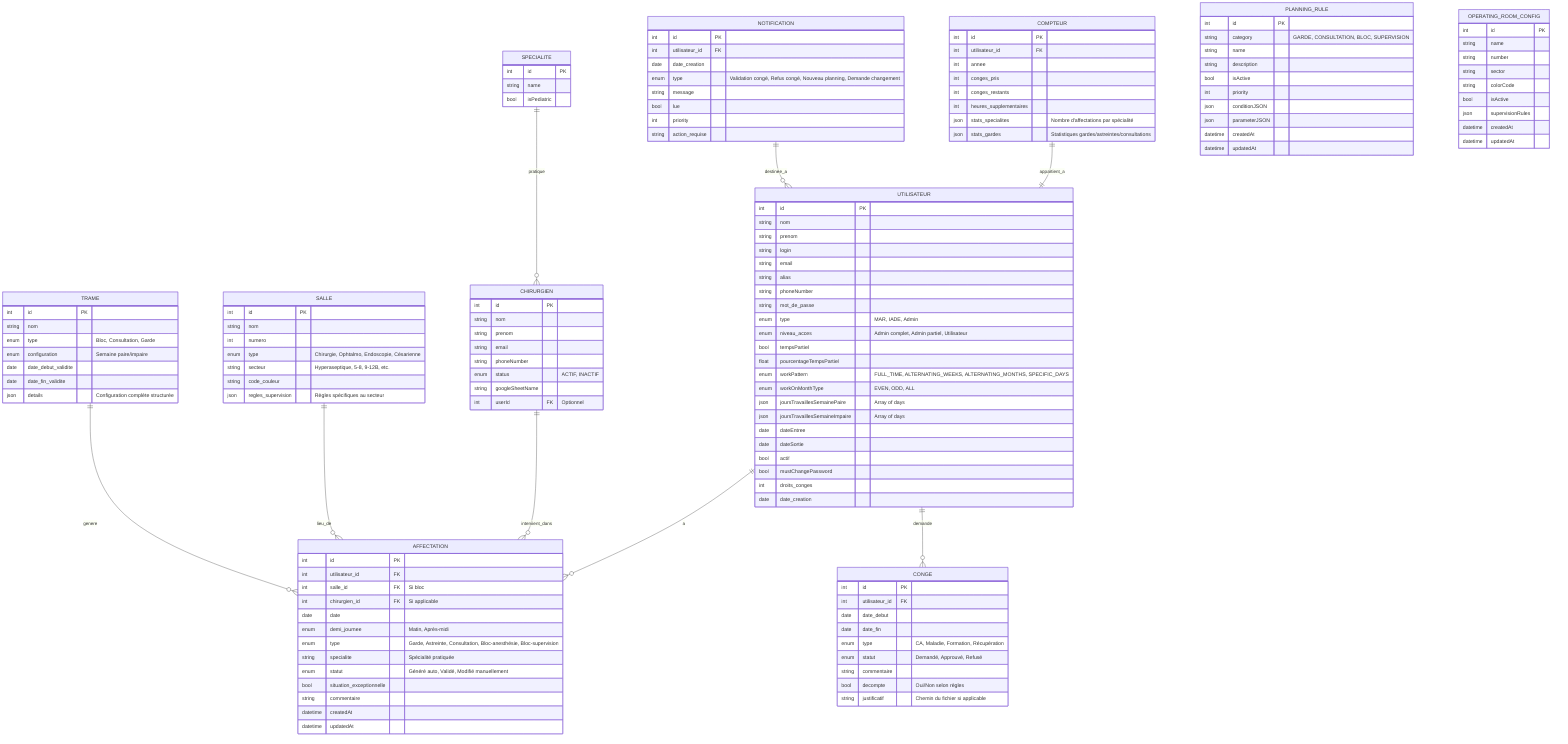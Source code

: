 erDiagram
    UTILISATEUR ||--o{ AFFECTATION : a
    UTILISATEUR ||--o{ CONGE : demande
    UTILISATEUR {
        int id PK
        string nom
        string prenom
        string login
        string email
        string alias
        string phoneNumber
        string mot_de_passe
        enum type "MAR, IADE, Admin"
        enum niveau_acces "Admin complet, Admin partiel, Utilisateur"
        bool tempsPartiel
        float pourcentageTempsPartiel
        enum workPattern "FULL_TIME, ALTERNATING_WEEKS, ALTERNATING_MONTHS, SPECIFIC_DAYS"
        enum workOnMonthType "EVEN, ODD, ALL"
        json joursTravaillesSemainePaire "Array of days"
        json joursTravaillesSemaineImpaire "Array of days"
        date dateEntree
        date dateSortie
        bool actif
        bool mustChangePassword
        int droits_conges
        date date_creation
    }
    
    CHIRURGIEN ||--o{ AFFECTATION : intervient_dans
    CHIRURGIEN {
        int id PK
        string nom
        string prenom
        string email
        string phoneNumber
        enum status "ACTIF, INACTIF"
        string googleSheetName
        int userId FK "Optionnel"
    }
    
    SPECIALITE ||--o{ CHIRURGIEN : pratique
    SPECIALITE {
        int id PK
        string name
        bool isPediatric
    }
    
    SALLE ||--o{ AFFECTATION : lieu_de
    SALLE {
        int id PK
        string nom
        int numero
        enum type "Chirurgie, Ophtalmo, Endoscopie, Césarienne"
        string secteur "Hyperaseptique, 5-8, 9-12B, etc."
        string code_couleur
        json regles_supervision "Règles spécifiques au secteur"
    }
    
    AFFECTATION {
        int id PK
        int utilisateur_id FK
        int salle_id FK "Si bloc"
        int chirurgien_id FK "Si applicable"
        date date
        enum demi_journee "Matin, Après-midi"
        enum type "Garde, Astreinte, Consultation, Bloc-anesthésie, Bloc-supervision"
        string specialite "Spécialité pratiquée"
        enum statut "Généré auto, Validé, Modifié manuellement"
        bool situation_exceptionnelle
        string commentaire
        datetime createdAt
        datetime updatedAt
    }
    
    CONGE {
        int id PK
        int utilisateur_id FK
        date date_debut
        date date_fin
        enum type "CA, Maladie, Formation, Récupération"
        enum statut "Demandé, Approuvé, Refusé"
        string commentaire
        bool decompte "Oui/Non selon règles"
        string justificatif "Chemin du fichier si applicable"
    }
    
    COMPTEUR ||--|| UTILISATEUR : appartient_a
    COMPTEUR {
        int id PK
        int utilisateur_id FK
        int annee
        int conges_pris
        int conges_restants
        int heures_supplementaires
        json stats_specialites "Nombre d'affectations par spécialité"
        json stats_gardes "Statistiques gardes/astreintes/consultations"
    }
    
    TRAME ||--o{ AFFECTATION : genere
    TRAME {
        int id PK
        string nom
        enum type "Bloc, Consultation, Garde"
        enum configuration "Semaine paire/impaire"
        date date_debut_validite
        date date_fin_validite
        json details "Configuration complète structurée"
    }
    
    NOTIFICATION ||--o{ UTILISATEUR : destinee_a
    NOTIFICATION {
        int id PK
        int utilisateur_id FK
        date date_creation
        enum type "Validation congé, Refus congé, Nouveau planning, Demande changement"
        string message
        bool lue
        int priority
        string action_requise
    }

    PLANNING_RULE {
        int id PK
        string category "GARDE, CONSULTATION, BLOC, SUPERVISION"
        string name
        string description
        bool isActive
        int priority
        json conditionJSON
        json parameterJSON
        datetime createdAt
        datetime updatedAt
    }

    OPERATING_ROOM_CONFIG {
        int id PK
        string name
        string number
        string sector
        string colorCode
        bool isActive
        json supervisionRules
        datetime createdAt
        datetime updatedAt
    }